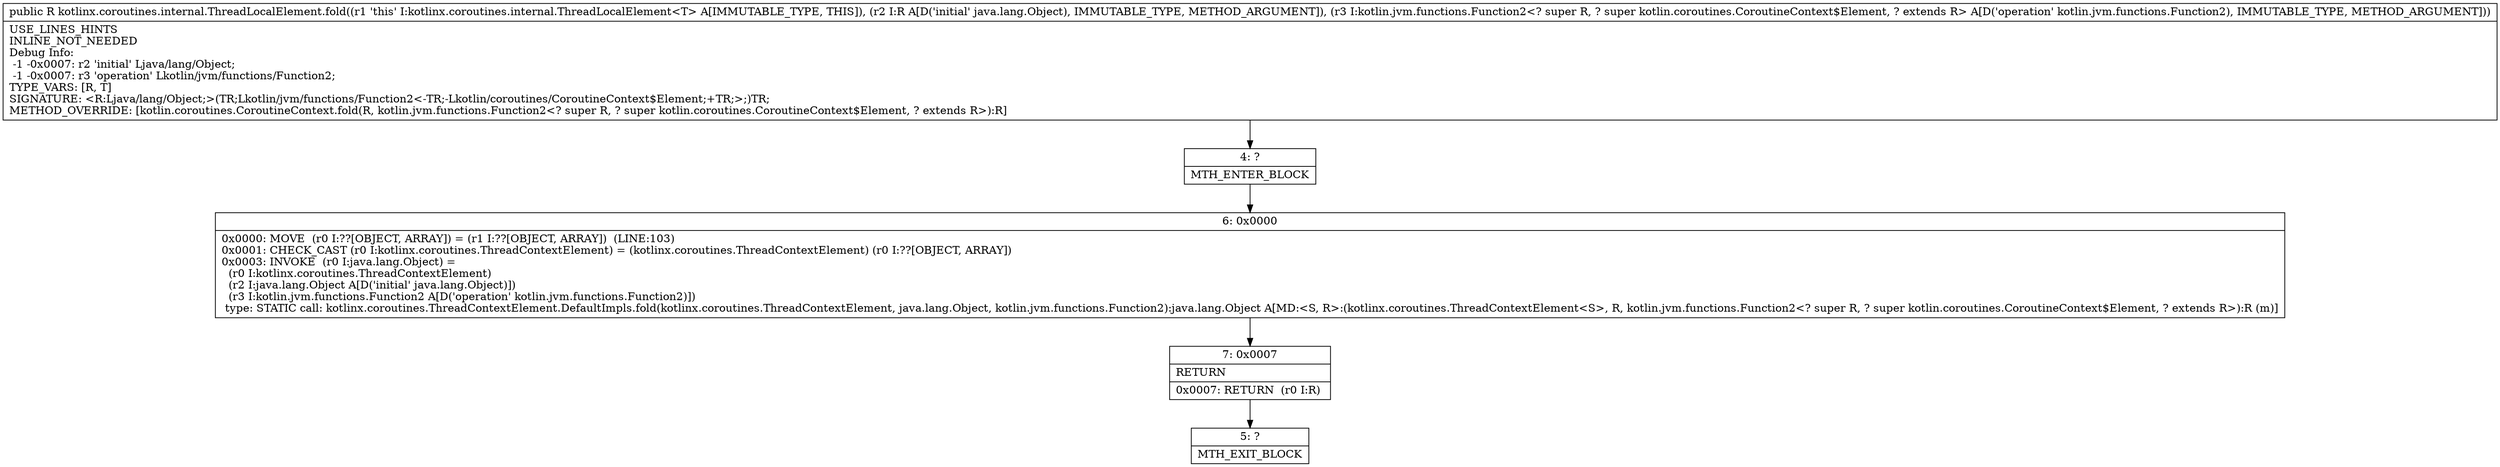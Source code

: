 digraph "CFG forkotlinx.coroutines.internal.ThreadLocalElement.fold(Ljava\/lang\/Object;Lkotlin\/jvm\/functions\/Function2;)Ljava\/lang\/Object;" {
Node_4 [shape=record,label="{4\:\ ?|MTH_ENTER_BLOCK\l}"];
Node_6 [shape=record,label="{6\:\ 0x0000|0x0000: MOVE  (r0 I:??[OBJECT, ARRAY]) = (r1 I:??[OBJECT, ARRAY])  (LINE:103)\l0x0001: CHECK_CAST (r0 I:kotlinx.coroutines.ThreadContextElement) = (kotlinx.coroutines.ThreadContextElement) (r0 I:??[OBJECT, ARRAY]) \l0x0003: INVOKE  (r0 I:java.lang.Object) = \l  (r0 I:kotlinx.coroutines.ThreadContextElement)\l  (r2 I:java.lang.Object A[D('initial' java.lang.Object)])\l  (r3 I:kotlin.jvm.functions.Function2 A[D('operation' kotlin.jvm.functions.Function2)])\l type: STATIC call: kotlinx.coroutines.ThreadContextElement.DefaultImpls.fold(kotlinx.coroutines.ThreadContextElement, java.lang.Object, kotlin.jvm.functions.Function2):java.lang.Object A[MD:\<S, R\>:(kotlinx.coroutines.ThreadContextElement\<S\>, R, kotlin.jvm.functions.Function2\<? super R, ? super kotlin.coroutines.CoroutineContext$Element, ? extends R\>):R (m)]\l}"];
Node_7 [shape=record,label="{7\:\ 0x0007|RETURN\l|0x0007: RETURN  (r0 I:R) \l}"];
Node_5 [shape=record,label="{5\:\ ?|MTH_EXIT_BLOCK\l}"];
MethodNode[shape=record,label="{public R kotlinx.coroutines.internal.ThreadLocalElement.fold((r1 'this' I:kotlinx.coroutines.internal.ThreadLocalElement\<T\> A[IMMUTABLE_TYPE, THIS]), (r2 I:R A[D('initial' java.lang.Object), IMMUTABLE_TYPE, METHOD_ARGUMENT]), (r3 I:kotlin.jvm.functions.Function2\<? super R, ? super kotlin.coroutines.CoroutineContext$Element, ? extends R\> A[D('operation' kotlin.jvm.functions.Function2), IMMUTABLE_TYPE, METHOD_ARGUMENT]))  | USE_LINES_HINTS\lINLINE_NOT_NEEDED\lDebug Info:\l  \-1 \-0x0007: r2 'initial' Ljava\/lang\/Object;\l  \-1 \-0x0007: r3 'operation' Lkotlin\/jvm\/functions\/Function2;\lTYPE_VARS: [R, T]\lSIGNATURE: \<R:Ljava\/lang\/Object;\>(TR;Lkotlin\/jvm\/functions\/Function2\<\-TR;\-Lkotlin\/coroutines\/CoroutineContext$Element;+TR;\>;)TR;\lMETHOD_OVERRIDE: [kotlin.coroutines.CoroutineContext.fold(R, kotlin.jvm.functions.Function2\<? super R, ? super kotlin.coroutines.CoroutineContext$Element, ? extends R\>):R]\l}"];
MethodNode -> Node_4;Node_4 -> Node_6;
Node_6 -> Node_7;
Node_7 -> Node_5;
}

